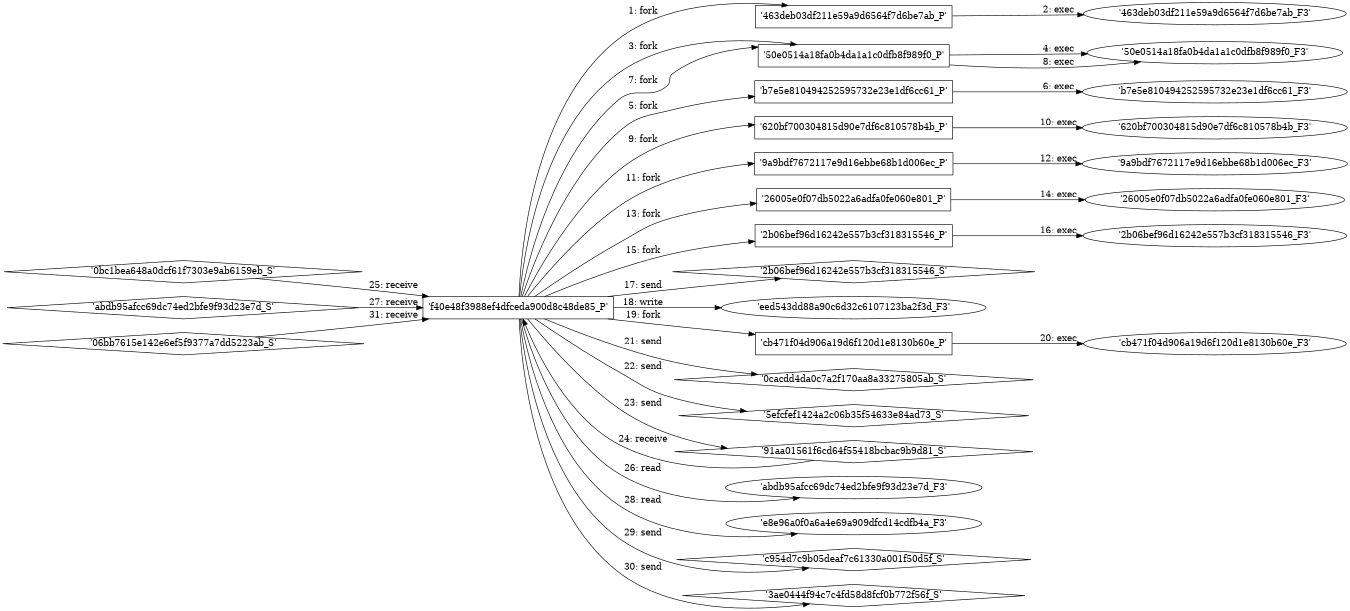 digraph "D:\Learning\Paper\apt\基于CTI的攻击预警\Dataset\攻击图\ASGfromALLCTI\Arid Viper APT targets Palestine with new wave of politically themed phishing attacks, malware.dot" {
rankdir="LR"
size="9"
fixedsize="false"
splines="true"
nodesep=0.3
ranksep=0
fontsize=10
overlap="scalexy"
engine= "neato"
	"'f40e48f3988ef4dfceda900d8c48de85_P'" [node_type=Process shape=box]
	"'463deb03df211e59a9d6564f7d6be7ab_P'" [node_type=Process shape=box]
	"'f40e48f3988ef4dfceda900d8c48de85_P'" -> "'463deb03df211e59a9d6564f7d6be7ab_P'" [label="1: fork"]
	"'463deb03df211e59a9d6564f7d6be7ab_P'" [node_type=Process shape=box]
	"'463deb03df211e59a9d6564f7d6be7ab_F3'" [node_type=File shape=ellipse]
	"'463deb03df211e59a9d6564f7d6be7ab_P'" -> "'463deb03df211e59a9d6564f7d6be7ab_F3'" [label="2: exec"]
	"'f40e48f3988ef4dfceda900d8c48de85_P'" [node_type=Process shape=box]
	"'50e0514a18fa0b4da1a1c0dfb8f989f0_P'" [node_type=Process shape=box]
	"'f40e48f3988ef4dfceda900d8c48de85_P'" -> "'50e0514a18fa0b4da1a1c0dfb8f989f0_P'" [label="3: fork"]
	"'50e0514a18fa0b4da1a1c0dfb8f989f0_P'" [node_type=Process shape=box]
	"'50e0514a18fa0b4da1a1c0dfb8f989f0_F3'" [node_type=File shape=ellipse]
	"'50e0514a18fa0b4da1a1c0dfb8f989f0_P'" -> "'50e0514a18fa0b4da1a1c0dfb8f989f0_F3'" [label="4: exec"]
	"'f40e48f3988ef4dfceda900d8c48de85_P'" [node_type=Process shape=box]
	"'b7e5e810494252595732e23e1df6cc61_P'" [node_type=Process shape=box]
	"'f40e48f3988ef4dfceda900d8c48de85_P'" -> "'b7e5e810494252595732e23e1df6cc61_P'" [label="5: fork"]
	"'b7e5e810494252595732e23e1df6cc61_P'" [node_type=Process shape=box]
	"'b7e5e810494252595732e23e1df6cc61_F3'" [node_type=File shape=ellipse]
	"'b7e5e810494252595732e23e1df6cc61_P'" -> "'b7e5e810494252595732e23e1df6cc61_F3'" [label="6: exec"]
	"'f40e48f3988ef4dfceda900d8c48de85_P'" [node_type=Process shape=box]
	"'50e0514a18fa0b4da1a1c0dfb8f989f0_P'" [node_type=Process shape=box]
	"'f40e48f3988ef4dfceda900d8c48de85_P'" -> "'50e0514a18fa0b4da1a1c0dfb8f989f0_P'" [label="7: fork"]
	"'50e0514a18fa0b4da1a1c0dfb8f989f0_P'" [node_type=Process shape=box]
	"'50e0514a18fa0b4da1a1c0dfb8f989f0_F3'" [node_type=File shape=ellipse]
	"'50e0514a18fa0b4da1a1c0dfb8f989f0_P'" -> "'50e0514a18fa0b4da1a1c0dfb8f989f0_F3'" [label="8: exec"]
	"'f40e48f3988ef4dfceda900d8c48de85_P'" [node_type=Process shape=box]
	"'620bf700304815d90e7df6c810578b4b_P'" [node_type=Process shape=box]
	"'f40e48f3988ef4dfceda900d8c48de85_P'" -> "'620bf700304815d90e7df6c810578b4b_P'" [label="9: fork"]
	"'620bf700304815d90e7df6c810578b4b_P'" [node_type=Process shape=box]
	"'620bf700304815d90e7df6c810578b4b_F3'" [node_type=File shape=ellipse]
	"'620bf700304815d90e7df6c810578b4b_P'" -> "'620bf700304815d90e7df6c810578b4b_F3'" [label="10: exec"]
	"'f40e48f3988ef4dfceda900d8c48de85_P'" [node_type=Process shape=box]
	"'9a9bdf7672117e9d16ebbe68b1d006ec_P'" [node_type=Process shape=box]
	"'f40e48f3988ef4dfceda900d8c48de85_P'" -> "'9a9bdf7672117e9d16ebbe68b1d006ec_P'" [label="11: fork"]
	"'9a9bdf7672117e9d16ebbe68b1d006ec_P'" [node_type=Process shape=box]
	"'9a9bdf7672117e9d16ebbe68b1d006ec_F3'" [node_type=File shape=ellipse]
	"'9a9bdf7672117e9d16ebbe68b1d006ec_P'" -> "'9a9bdf7672117e9d16ebbe68b1d006ec_F3'" [label="12: exec"]
	"'f40e48f3988ef4dfceda900d8c48de85_P'" [node_type=Process shape=box]
	"'26005e0f07db5022a6adfa0fe060e801_P'" [node_type=Process shape=box]
	"'f40e48f3988ef4dfceda900d8c48de85_P'" -> "'26005e0f07db5022a6adfa0fe060e801_P'" [label="13: fork"]
	"'26005e0f07db5022a6adfa0fe060e801_P'" [node_type=Process shape=box]
	"'26005e0f07db5022a6adfa0fe060e801_F3'" [node_type=File shape=ellipse]
	"'26005e0f07db5022a6adfa0fe060e801_P'" -> "'26005e0f07db5022a6adfa0fe060e801_F3'" [label="14: exec"]
	"'f40e48f3988ef4dfceda900d8c48de85_P'" [node_type=Process shape=box]
	"'2b06bef96d16242e557b3cf318315546_P'" [node_type=Process shape=box]
	"'f40e48f3988ef4dfceda900d8c48de85_P'" -> "'2b06bef96d16242e557b3cf318315546_P'" [label="15: fork"]
	"'2b06bef96d16242e557b3cf318315546_P'" [node_type=Process shape=box]
	"'2b06bef96d16242e557b3cf318315546_F3'" [node_type=File shape=ellipse]
	"'2b06bef96d16242e557b3cf318315546_P'" -> "'2b06bef96d16242e557b3cf318315546_F3'" [label="16: exec"]
	"'2b06bef96d16242e557b3cf318315546_S'" [node_type=Socket shape=diamond]
	"'f40e48f3988ef4dfceda900d8c48de85_P'" [node_type=Process shape=box]
	"'f40e48f3988ef4dfceda900d8c48de85_P'" -> "'2b06bef96d16242e557b3cf318315546_S'" [label="17: send"]
	"'eed543dd88a90c6d32c6107123ba2f3d_F3'" [node_type=file shape=ellipse]
	"'f40e48f3988ef4dfceda900d8c48de85_P'" [node_type=Process shape=box]
	"'f40e48f3988ef4dfceda900d8c48de85_P'" -> "'eed543dd88a90c6d32c6107123ba2f3d_F3'" [label="18: write"]
	"'f40e48f3988ef4dfceda900d8c48de85_P'" [node_type=Process shape=box]
	"'cb471f04d906a19d6f120d1e8130b60e_P'" [node_type=Process shape=box]
	"'f40e48f3988ef4dfceda900d8c48de85_P'" -> "'cb471f04d906a19d6f120d1e8130b60e_P'" [label="19: fork"]
	"'cb471f04d906a19d6f120d1e8130b60e_P'" [node_type=Process shape=box]
	"'cb471f04d906a19d6f120d1e8130b60e_F3'" [node_type=File shape=ellipse]
	"'cb471f04d906a19d6f120d1e8130b60e_P'" -> "'cb471f04d906a19d6f120d1e8130b60e_F3'" [label="20: exec"]
	"'0cacdd4da0c7a2f170aa8a33275805ab_S'" [node_type=Socket shape=diamond]
	"'f40e48f3988ef4dfceda900d8c48de85_P'" [node_type=Process shape=box]
	"'f40e48f3988ef4dfceda900d8c48de85_P'" -> "'0cacdd4da0c7a2f170aa8a33275805ab_S'" [label="21: send"]
	"'5efcfef1424a2c06b35f54633e84ad73_S'" [node_type=Socket shape=diamond]
	"'f40e48f3988ef4dfceda900d8c48de85_P'" [node_type=Process shape=box]
	"'f40e48f3988ef4dfceda900d8c48de85_P'" -> "'5efcfef1424a2c06b35f54633e84ad73_S'" [label="22: send"]
	"'91aa01561f6cd64f55418bcbac9b9d81_S'" [node_type=Socket shape=diamond]
	"'f40e48f3988ef4dfceda900d8c48de85_P'" [node_type=Process shape=box]
	"'f40e48f3988ef4dfceda900d8c48de85_P'" -> "'91aa01561f6cd64f55418bcbac9b9d81_S'" [label="23: send"]
	"'91aa01561f6cd64f55418bcbac9b9d81_S'" -> "'f40e48f3988ef4dfceda900d8c48de85_P'" [label="24: receive"]
	"'f40e48f3988ef4dfceda900d8c48de85_P'" [node_type=Process shape=box]
	"'0bc1bea648a0dcf61f7303e9ab6159eb_S'" [node_type=Socket shape=diamond]
	"'0bc1bea648a0dcf61f7303e9ab6159eb_S'" -> "'f40e48f3988ef4dfceda900d8c48de85_P'" [label="25: receive"]
	"'abdb95afcc69dc74ed2bfe9f93d23e7d_F3'" [node_type=file shape=ellipse]
	"'f40e48f3988ef4dfceda900d8c48de85_P'" [node_type=Process shape=box]
	"'f40e48f3988ef4dfceda900d8c48de85_P'" -> "'abdb95afcc69dc74ed2bfe9f93d23e7d_F3'" [label="26: read"]
	"'f40e48f3988ef4dfceda900d8c48de85_P'" [node_type=Process shape=box]
	"'abdb95afcc69dc74ed2bfe9f93d23e7d_S'" [node_type=Socket shape=diamond]
	"'abdb95afcc69dc74ed2bfe9f93d23e7d_S'" -> "'f40e48f3988ef4dfceda900d8c48de85_P'" [label="27: receive"]
	"'e8e96a0f0a6a4e69a909dfcd14cdfb4a_F3'" [node_type=file shape=ellipse]
	"'f40e48f3988ef4dfceda900d8c48de85_P'" [node_type=Process shape=box]
	"'f40e48f3988ef4dfceda900d8c48de85_P'" -> "'e8e96a0f0a6a4e69a909dfcd14cdfb4a_F3'" [label="28: read"]
	"'c954d7c9b05deaf7c61330a001f50d5f_S'" [node_type=Socket shape=diamond]
	"'f40e48f3988ef4dfceda900d8c48de85_P'" [node_type=Process shape=box]
	"'f40e48f3988ef4dfceda900d8c48de85_P'" -> "'c954d7c9b05deaf7c61330a001f50d5f_S'" [label="29: send"]
	"'3ae0444f94c7c4fd58d8fcf0b772f56f_S'" [node_type=Socket shape=diamond]
	"'f40e48f3988ef4dfceda900d8c48de85_P'" [node_type=Process shape=box]
	"'f40e48f3988ef4dfceda900d8c48de85_P'" -> "'3ae0444f94c7c4fd58d8fcf0b772f56f_S'" [label="30: send"]
	"'f40e48f3988ef4dfceda900d8c48de85_P'" [node_type=Process shape=box]
	"'06bb7615e142e6ef5f9377a7dd5223ab_S'" [node_type=Socket shape=diamond]
	"'06bb7615e142e6ef5f9377a7dd5223ab_S'" -> "'f40e48f3988ef4dfceda900d8c48de85_P'" [label="31: receive"]
}
